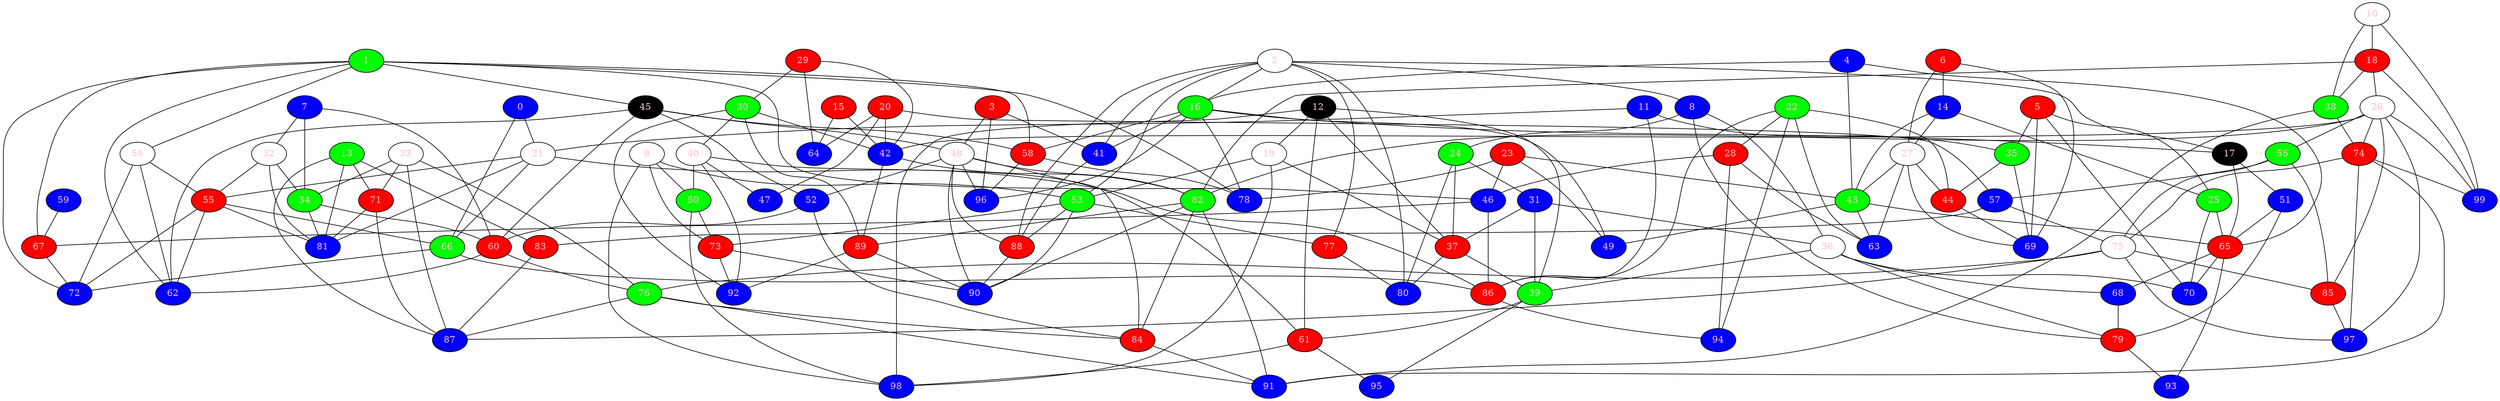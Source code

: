 strict graph {
	{
		0 [fontcolor=pink style=filled fillcolor=blue pos="72,4!"];
		1 [fontcolor=pink style=filled fillcolor=green pos="57,21!"];
		2 [fontcolor=pink style=filled fillcolor=white pos="30,61!"];
		3 [fontcolor=pink style=filled fillcolor=red pos="52,58!"];
		4 [fontcolor=pink style=filled fillcolor=blue pos="30,46!"];
		5 [fontcolor=pink style=filled fillcolor=red pos="5,27!"];
		6 [fontcolor=pink style=filled fillcolor=red pos="13,23!"];
		7 [fontcolor=pink style=filled fillcolor=blue pos="83,26!"];
		8 [fontcolor=pink style=filled fillcolor=blue pos="11,62!"];
		9 [fontcolor=pink style=filled fillcolor=white pos="42,80!"];
		10 [fontcolor=pink style=filled fillcolor=white pos="80,68!"];
		11 [fontcolor=pink style=filled fillcolor=blue pos="23,1!"];
		12 [fontcolor=pink style=filled fillcolor=black pos="24,86!"];
		13 [fontcolor=pink style=filled fillcolor=green pos="100,51!"];
		14 [fontcolor=pink style=filled fillcolor=blue pos="17,26!"];
		15 [fontcolor=pink style=filled fillcolor=red pos="74,95!"];
		16 [fontcolor=pink style=filled fillcolor=green pos="46,51!"];
		17 [fontcolor=pink style=filled fillcolor=black pos="27,52!"];
		18 [fontcolor=pink style=filled fillcolor=red pos="79,69!"];
		19 [fontcolor=pink style=filled fillcolor=white pos="31,83!"];
		20 [fontcolor=pink style=filled fillcolor=red pos="85,85!"];
		21 [fontcolor=pink style=filled fillcolor=white pos="75,2!"];
		22 [fontcolor=pink style=filled fillcolor=green pos="33,4!"];
		23 [fontcolor=pink style=filled fillcolor=red pos="34,26!"];
		24 [fontcolor=pink style=filled fillcolor=green pos="13,80!"];
		25 [fontcolor=pink style=filled fillcolor=green pos="13,27!"];
		26 [fontcolor=pink style=filled fillcolor=white pos="83,75!"];
		27 [fontcolor=pink style=filled fillcolor=white pos="22,18!"];
		28 [fontcolor=pink style=filled fillcolor=red pos="33,20!"];
		29 [fontcolor=pink style=filled fillcolor=red pos="72,98!"];
		30 [fontcolor=pink style=filled fillcolor=green pos="58,95!"];
		31 [fontcolor=pink style=filled fillcolor=blue pos="13,85!"];
		32 [fontcolor=pink style=filled fillcolor=white pos="81,19!"];
		33 [fontcolor=pink style=filled fillcolor=white pos="87,44!"];
		34 [fontcolor=pink style=filled fillcolor=green pos="84,27!"];
		35 [fontcolor=pink style=filled fillcolor=green pos="9,3!"];
		36 [fontcolor=pink style=filled fillcolor=white pos="3,95!"];
		37 [fontcolor=pink style=filled fillcolor=red pos="19,83!"];
		38 [fontcolor=pink style=filled fillcolor=green pos="77,67!"];
		39 [fontcolor=pink style=filled fillcolor=green pos="12,89!"];
		40 [fontcolor=pink style=filled fillcolor=white pos="45,99!"];
		41 [fontcolor=pink style=filled fillcolor=blue pos="51,59!"];
		42 [fontcolor=pink style=filled fillcolor=blue pos="69,89!"];
		43 [fontcolor=pink style=filled fillcolor=green pos="26,27!"];
		44 [fontcolor=pink style=filled fillcolor=red pos="20,11!"];
		45 [fontcolor=pink style=filled fillcolor=black pos="58,46!"];
		46 [fontcolor=pink style=filled fillcolor=blue pos="51,18!"];
		47 [fontcolor=pink style=filled fillcolor=blue pos="81,98!"];
		48 [fontcolor=pink style=filled fillcolor=white pos="57,56!"];
		49 [fontcolor=pink style=filled fillcolor=blue pos="40,37!"];
		50 [fontcolor=pink style=filled fillcolor=green pos="39,90!"];
		51 [fontcolor=pink style=filled fillcolor=blue pos="12,53!"];
		52 [fontcolor=pink style=filled fillcolor=blue pos="64,51!"];
		53 [fontcolor=pink style=filled fillcolor=green pos="41,78!"];
		54 [fontcolor=pink style=filled fillcolor=white pos="62,19!"];
		55 [fontcolor=pink style=filled fillcolor=red pos="72,10!"];
		56 [fontcolor=pink style=filled fillcolor=green pos="92,83!"];
		57 [fontcolor=pink style=filled fillcolor=blue pos="93,91!"];
		58 [fontcolor=pink style=filled fillcolor=red pos="49,41!"];
		59 [fontcolor=pink style=filled fillcolor=blue pos="59,4!"];
		60 [fontcolor=pink style=filled fillcolor=red pos="77,44!"];
		61 [fontcolor=pink style=filled fillcolor=red pos="33,98!"];
		62 [fontcolor=pink style=filled fillcolor=blue pos="64,20!"];
		63 [fontcolor=pink style=filled fillcolor=blue pos="26,17!"];
		64 [fontcolor=pink style=filled fillcolor=blue pos="79,96!"];
		65 [fontcolor=pink style=filled fillcolor=red pos="14,36!"];
		66 [fontcolor=pink style=filled fillcolor=green pos="70,3!"];
		67 [fontcolor=pink style=filled fillcolor=red pos="55,7!"];
		68 [fontcolor=pink style=filled fillcolor=blue pos="5,43!"];
		69 [fontcolor=pink style=filled fillcolor=blue pos="11,17!"];
		70 [fontcolor=pink style=filled fillcolor=blue pos="4,35!"];
		71 [fontcolor=pink style=filled fillcolor=red pos="95,44!"];
		72 [fontcolor=pink style=filled fillcolor=blue pos="59,7!"];
		73 [fontcolor=pink style=filled fillcolor=red pos="46,82!"];
		74 [fontcolor=pink style=filled fillcolor=red pos="83,67!"];
		75 [fontcolor=pink style=filled fillcolor=white pos="95,66!"];
		76 [fontcolor=pink style=filled fillcolor=green pos="79,55!"];
		77 [fontcolor=pink style=filled fillcolor=red pos="28,71!"];
		78 [fontcolor=pink style=filled fillcolor=blue pos="44,38!"];
		79 [fontcolor=pink style=filled fillcolor=red pos="8,52!"];
		80 [fontcolor=pink style=filled fillcolor=blue pos="27,70!"];
		81 [fontcolor=pink style=filled fillcolor=blue pos="84,13!"];
		82 [fontcolor=pink style=filled fillcolor=green pos="67,70!"];
		83 [fontcolor=pink style=filled fillcolor=red pos="99,57!"];
		84 [fontcolor=pink style=filled fillcolor=red pos="65,53!"];
		85 [fontcolor=pink style=filled fillcolor=red pos="93,71!"];
		86 [fontcolor=pink style=filled fillcolor=red pos="41,2!"];
		87 [fontcolor=pink style=filled fillcolor=blue pos="97,52!"];
		88 [fontcolor=pink style=filled fillcolor=red pos="52,62!"];
		89 [fontcolor=pink style=filled fillcolor=red pos="57,83!"];
		90 [fontcolor=pink style=filled fillcolor=blue pos="53,64!"];
		91 [fontcolor=pink style=filled fillcolor=blue pos="77,58!"];
		92 [fontcolor=pink style=filled fillcolor=blue pos="50,88!"];
		93 [fontcolor=pink style=filled fillcolor=blue pos="8,48!"];
		94 [fontcolor=pink style=filled fillcolor=blue pos="35,4!"];
		95 [fontcolor=pink style=filled fillcolor=blue pos="3,99!"];
		96 [fontcolor=pink style=filled fillcolor=blue pos="53,51!"];
		97 [fontcolor=pink style=filled fillcolor=blue pos="92,69!"];
		98 [fontcolor=pink style=filled fillcolor=blue pos="36,90!"];
		99 [fontcolor=pink style=filled fillcolor=blue pos="81,69!"];
	}
	0 -- 66;
	0 -- 21;
	1 -- 46;
	1 -- 67;
	1 -- 72;
	1 -- 54;
	1 -- 62;
	1 -- 45;
	1 -- 58;
	1 -- 78;
	2 -- 17;
	2 -- 16;
	2 -- 41;
	2 -- 88;
	2 -- 53;
	2 -- 77;
	2 -- 80;
	2 -- 8;
	3 -- 96;
	3 -- 48;
	3 -- 41;
	4 -- 65;
	4 -- 43;
	4 -- 16;
	5 -- 35;
	5 -- 69;
	5 -- 25;
	5 -- 70;
	6 -- 69;
	6 -- 27;
	6 -- 14;
	7 -- 32;
	7 -- 34;
	7 -- 60;
	8 -- 79;
	8 -- 2;
	8 -- 24;
	8 -- 36;
	9 -- 53;
	9 -- 73;
	9 -- 50;
	9 -- 98;
	10 -- 38;
	10 -- 99;
	10 -- 18;
	11 -- 21;
	11 -- 86;
	11 -- 35;
	12 -- 37;
	12 -- 19;
	12 -- 98;
	12 -- 61;
	12 -- 39;
	13 -- 71;
	13 -- 81;
	13 -- 83;
	13 -- 87;
	14 -- 6;
	14 -- 27;
	14 -- 43;
	14 -- 25;
	15 -- 42;
	15 -- 64;
	16 -- 4;
	16 -- 49;
	16 -- 78;
	16 -- 58;
	16 -- 96;
	16 -- 41;
	16 -- 2;
	16 -- 17;
	17 -- 65;
	17 -- 16;
	17 -- 2;
	17 -- 51;
	18 -- 38;
	18 -- 10;
	18 -- 99;
	18 -- 26;
	18 -- 82;
	19 -- 53;
	19 -- 98;
	19 -- 12;
	19 -- 37;
	20 -- 57;
	20 -- 47;
	20 -- 64;
	20 -- 42;
	21 -- 11;
	21 -- 81;
	21 -- 55;
	21 -- 0;
	21 -- 66;
	21 -- 86;
	22 -- 86;
	22 -- 94;
	22 -- 28;
	22 -- 63;
	22 -- 44;
	23 -- 46;
	23 -- 78;
	23 -- 49;
	23 -- 43;
	24 -- 8;
	24 -- 80;
	24 -- 37;
	24 -- 31;
	25 -- 14;
	25 -- 65;
	25 -- 70;
	25 -- 5;
	26 -- 82;
	26 -- 18;
	26 -- 99;
	26 -- 74;
	26 -- 97;
	26 -- 85;
	26 -- 56;
	26 -- 42;
	27 -- 69;
	27 -- 44;
	27 -- 63;
	27 -- 43;
	27 -- 14;
	27 -- 6;
	28 -- 63;
	28 -- 22;
	28 -- 94;
	28 -- 46;
	29 -- 30;
	29 -- 42;
	29 -- 64;
	30 -- 92;
	30 -- 89;
	30 -- 42;
	30 -- 29;
	30 -- 40;
	31 -- 24;
	31 -- 37;
	31 -- 39;
	31 -- 36;
	32 -- 55;
	32 -- 81;
	32 -- 34;
	32 -- 7;
	33 -- 34;
	33 -- 71;
	33 -- 87;
	33 -- 76;
	34 -- 7;
	34 -- 32;
	34 -- 81;
	34 -- 33;
	34 -- 60;
	35 -- 11;
	35 -- 44;
	35 -- 69;
	35 -- 5;
	36 -- 70;
	36 -- 68;
	36 -- 79;
	36 -- 8;
	36 -- 31;
	36 -- 39;
	37 -- 24;
	37 -- 80;
	37 -- 19;
	37 -- 12;
	37 -- 39;
	37 -- 31;
	38 -- 91;
	38 -- 74;
	38 -- 10;
	38 -- 18;
	39 -- 31;
	39 -- 37;
	39 -- 12;
	39 -- 61;
	39 -- 95;
	39 -- 36;
	40 -- 61;
	40 -- 50;
	40 -- 92;
	40 -- 30;
	40 -- 47;
	41 -- 16;
	41 -- 3;
	41 -- 88;
	41 -- 2;
	42 -- 89;
	42 -- 82;
	42 -- 26;
	42 -- 20;
	42 -- 15;
	42 -- 29;
	42 -- 30;
	43 -- 14;
	43 -- 27;
	43 -- 63;
	43 -- 23;
	43 -- 49;
	43 -- 4;
	43 -- 65;
	44 -- 35;
	44 -- 22;
	44 -- 27;
	44 -- 69;
	45 -- 58;
	45 -- 1;
	45 -- 62;
	45 -- 60;
	45 -- 52;
	45 -- 48;
	46 -- 86;
	46 -- 67;
	46 -- 1;
	46 -- 23;
	46 -- 28;
	47 -- 20;
	47 -- 40;
	48 -- 96;
	48 -- 45;
	48 -- 52;
	48 -- 84;
	48 -- 82;
	48 -- 90;
	48 -- 88;
	48 -- 3;
	49 -- 43;
	49 -- 23;
	49 -- 16;
	50 -- 9;
	50 -- 73;
	50 -- 40;
	50 -- 98;
	51 -- 79;
	51 -- 65;
	51 -- 17;
	52 -- 45;
	52 -- 60;
	52 -- 84;
	52 -- 48;
	53 -- 77;
	53 -- 2;
	53 -- 88;
	53 -- 90;
	53 -- 73;
	53 -- 9;
	53 -- 19;
	54 -- 72;
	54 -- 55;
	54 -- 62;
	54 -- 1;
	55 -- 72;
	55 -- 66;
	55 -- 21;
	55 -- 81;
	55 -- 32;
	55 -- 62;
	55 -- 54;
	56 -- 26;
	56 -- 85;
	56 -- 75;
	56 -- 57;
	57 -- 20;
	57 -- 56;
	57 -- 75;
	57 -- 83;
	58 -- 78;
	58 -- 1;
	58 -- 45;
	58 -- 96;
	58 -- 16;
	59 -- 67;
	60 -- 62;
	60 -- 7;
	60 -- 34;
	60 -- 76;
	60 -- 52;
	60 -- 45;
	61 -- 39;
	61 -- 12;
	61 -- 98;
	61 -- 40;
	61 -- 95;
	62 -- 54;
	62 -- 55;
	62 -- 60;
	62 -- 45;
	62 -- 1;
	63 -- 22;
	63 -- 28;
	63 -- 43;
	63 -- 27;
	64 -- 15;
	64 -- 20;
	64 -- 29;
	65 -- 70;
	65 -- 25;
	65 -- 43;
	65 -- 4;
	65 -- 17;
	65 -- 51;
	65 -- 93;
	65 -- 68;
	66 -- 86;
	66 -- 21;
	66 -- 0;
	66 -- 55;
	66 -- 72;
	67 -- 59;
	67 -- 72;
	67 -- 1;
	67 -- 46;
	68 -- 65;
	68 -- 79;
	68 -- 36;
	69 -- 35;
	69 -- 44;
	69 -- 27;
	69 -- 6;
	69 -- 5;
	70 -- 5;
	70 -- 25;
	70 -- 65;
	70 -- 36;
	71 -- 81;
	71 -- 13;
	71 -- 87;
	71 -- 33;
	72 -- 66;
	72 -- 55;
	72 -- 54;
	72 -- 1;
	72 -- 67;
	73 -- 9;
	73 -- 53;
	73 -- 90;
	73 -- 92;
	73 -- 50;
	74 -- 91;
	74 -- 75;
	74 -- 97;
	74 -- 26;
	74 -- 99;
	74 -- 38;
	75 -- 76;
	75 -- 87;
	75 -- 57;
	75 -- 56;
	75 -- 85;
	75 -- 97;
	75 -- 74;
	76 -- 84;
	76 -- 60;
	76 -- 33;
	76 -- 87;
	76 -- 75;
	76 -- 91;
	77 -- 80;
	77 -- 2;
	77 -- 53;
	78 -- 23;
	78 -- 1;
	78 -- 58;
	78 -- 16;
	79 -- 68;
	79 -- 93;
	79 -- 51;
	79 -- 8;
	79 -- 36;
	80 -- 2;
	80 -- 77;
	80 -- 37;
	80 -- 24;
	81 -- 55;
	81 -- 21;
	81 -- 13;
	81 -- 71;
	81 -- 34;
	81 -- 32;
	82 -- 90;
	82 -- 48;
	82 -- 84;
	82 -- 91;
	82 -- 18;
	82 -- 26;
	82 -- 42;
	82 -- 89;
	83 -- 87;
	83 -- 13;
	83 -- 57;
	84 -- 52;
	84 -- 76;
	84 -- 91;
	84 -- 82;
	84 -- 48;
	85 -- 97;
	85 -- 75;
	85 -- 56;
	85 -- 26;
	86 -- 11;
	86 -- 21;
	86 -- 66;
	86 -- 46;
	86 -- 94;
	86 -- 22;
	87 -- 33;
	87 -- 71;
	87 -- 13;
	87 -- 83;
	87 -- 75;
	87 -- 76;
	88 -- 2;
	88 -- 41;
	88 -- 48;
	88 -- 90;
	88 -- 53;
	89 -- 90;
	89 -- 82;
	89 -- 42;
	89 -- 30;
	89 -- 92;
	90 -- 88;
	90 -- 48;
	90 -- 82;
	90 -- 89;
	90 -- 73;
	90 -- 53;
	91 -- 84;
	91 -- 76;
	91 -- 74;
	91 -- 38;
	91 -- 82;
	92 -- 73;
	92 -- 89;
	92 -- 30;
	92 -- 40;
	93 -- 65;
	93 -- 79;
	94 -- 86;
	94 -- 28;
	94 -- 22;
	95 -- 39;
	95 -- 61;
	96 -- 58;
	96 -- 48;
	96 -- 3;
	96 -- 16;
	97 -- 74;
	97 -- 75;
	97 -- 85;
	97 -- 26;
	98 -- 12;
	98 -- 19;
	98 -- 9;
	98 -- 50;
	98 -- 61;
	99 -- 10;
	99 -- 74;
	99 -- 26;
	99 -- 18;
}